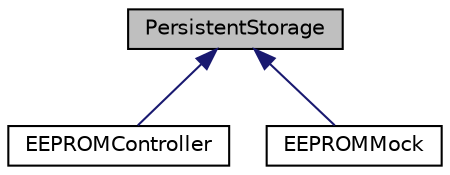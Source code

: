 digraph "PersistentStorage"
{
  edge [fontname="Helvetica",fontsize="10",labelfontname="Helvetica",labelfontsize="10"];
  node [fontname="Helvetica",fontsize="10",shape=record];
  Node0 [label="PersistentStorage",height=0.2,width=0.4,color="black", fillcolor="grey75", style="filled", fontcolor="black"];
  Node0 -> Node1 [dir="back",color="midnightblue",fontsize="10",style="solid",fontname="Helvetica"];
  Node1 [label="EEPROMController",height=0.2,width=0.4,color="black", fillcolor="white", style="filled",URL="$classEEPROMController.html"];
  Node0 -> Node2 [dir="back",color="midnightblue",fontsize="10",style="solid",fontname="Helvetica"];
  Node2 [label="EEPROMMock",height=0.2,width=0.4,color="black", fillcolor="white", style="filled",URL="$classEEPROMMock.html"];
}
